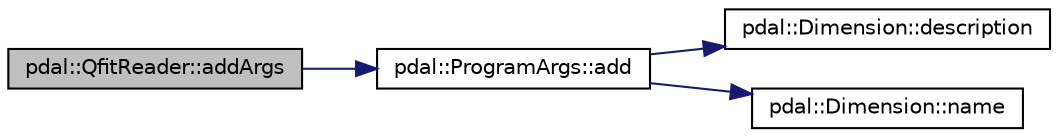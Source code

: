 digraph "pdal::QfitReader::addArgs"
{
  edge [fontname="Helvetica",fontsize="10",labelfontname="Helvetica",labelfontsize="10"];
  node [fontname="Helvetica",fontsize="10",shape=record];
  rankdir="LR";
  Node1 [label="pdal::QfitReader::addArgs",height=0.2,width=0.4,color="black", fillcolor="grey75", style="filled", fontcolor="black"];
  Node1 -> Node2 [color="midnightblue",fontsize="10",style="solid",fontname="Helvetica"];
  Node2 [label="pdal::ProgramArgs::add",height=0.2,width=0.4,color="black", fillcolor="white", style="filled",URL="$classpdal_1_1ProgramArgs.html#a9f773618ed928e9cef78aa1bf8278784"];
  Node2 -> Node3 [color="midnightblue",fontsize="10",style="solid",fontname="Helvetica"];
  Node3 [label="pdal::Dimension::description",height=0.2,width=0.4,color="black", fillcolor="white", style="filled",URL="$namespacepdal_1_1Dimension.html#a4041a0eeee0ca503caad91db24affa0e"];
  Node2 -> Node4 [color="midnightblue",fontsize="10",style="solid",fontname="Helvetica"];
  Node4 [label="pdal::Dimension::name",height=0.2,width=0.4,color="black", fillcolor="white", style="filled",URL="$namespacepdal_1_1Dimension.html#af3176b0b7e6b4be000317846cf7c2718"];
}

